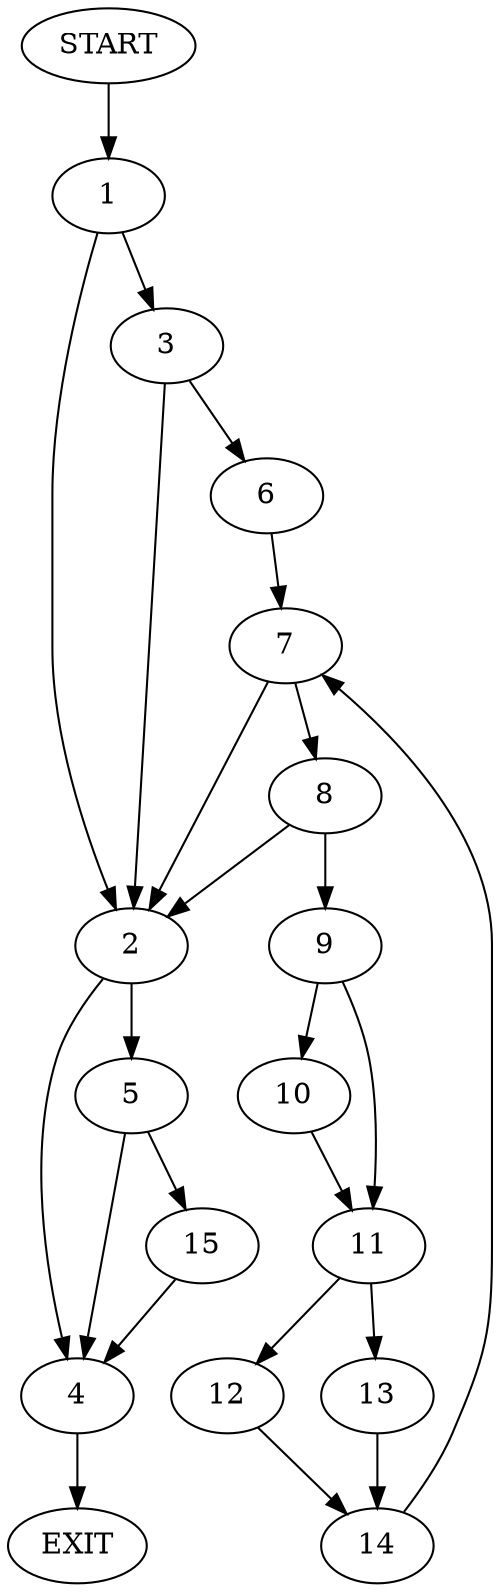 digraph {
0 [label="START"]
16 [label="EXIT"]
0 -> 1
1 -> 2
1 -> 3
2 -> 4
2 -> 5
3 -> 6
3 -> 2
6 -> 7
7 -> 2
7 -> 8
8 -> 2
8 -> 9
9 -> 10
9 -> 11
10 -> 11
11 -> 12
11 -> 13
12 -> 14
13 -> 14
14 -> 7
4 -> 16
5 -> 4
5 -> 15
15 -> 4
}
